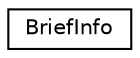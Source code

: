 digraph "Graphical Class Hierarchy"
{
 // LATEX_PDF_SIZE
  edge [fontname="Helvetica",fontsize="10",labelfontname="Helvetica",labelfontsize="10"];
  node [fontname="Helvetica",fontsize="10",shape=record];
  rankdir="LR";
  Node0 [label="BriefInfo",height=0.2,width=0.4,color="black", fillcolor="white", style="filled",URL="$structBriefInfo.html",tooltip=" "];
}

